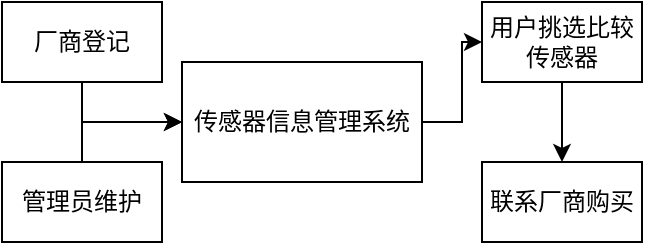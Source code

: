 <mxfile version="26.1.0">
  <diagram name="第 1 页" id="pTq5O94-V22p1Tz9X0fh">
    <mxGraphModel dx="600" dy="305" grid="1" gridSize="10" guides="1" tooltips="1" connect="1" arrows="1" fold="1" page="1" pageScale="1" pageWidth="827" pageHeight="1169" math="0" shadow="0">
      <root>
        <mxCell id="0" />
        <mxCell id="1" parent="0" />
        <mxCell id="aflgKa87NV57oEF12Uta-4" style="edgeStyle=orthogonalEdgeStyle;rounded=0;orthogonalLoop=1;jettySize=auto;html=1;exitX=0.5;exitY=1;exitDx=0;exitDy=0;entryX=0;entryY=0.5;entryDx=0;entryDy=0;" edge="1" parent="1" source="aflgKa87NV57oEF12Uta-1" target="aflgKa87NV57oEF12Uta-3">
          <mxGeometry relative="1" as="geometry" />
        </mxCell>
        <mxCell id="aflgKa87NV57oEF12Uta-1" value="厂商登记" style="rounded=0;whiteSpace=wrap;html=1;" vertex="1" parent="1">
          <mxGeometry x="80" y="80" width="80" height="40" as="geometry" />
        </mxCell>
        <mxCell id="aflgKa87NV57oEF12Uta-5" style="edgeStyle=orthogonalEdgeStyle;rounded=0;orthogonalLoop=1;jettySize=auto;html=1;exitX=0.5;exitY=0;exitDx=0;exitDy=0;" edge="1" parent="1" source="aflgKa87NV57oEF12Uta-2" target="aflgKa87NV57oEF12Uta-3">
          <mxGeometry relative="1" as="geometry" />
        </mxCell>
        <mxCell id="aflgKa87NV57oEF12Uta-2" value="管理员维护" style="rounded=0;whiteSpace=wrap;html=1;" vertex="1" parent="1">
          <mxGeometry x="80" y="160" width="80" height="40" as="geometry" />
        </mxCell>
        <mxCell id="aflgKa87NV57oEF12Uta-7" style="edgeStyle=orthogonalEdgeStyle;rounded=0;orthogonalLoop=1;jettySize=auto;html=1;exitX=1;exitY=0.5;exitDx=0;exitDy=0;entryX=0;entryY=0.5;entryDx=0;entryDy=0;" edge="1" parent="1" source="aflgKa87NV57oEF12Uta-3" target="aflgKa87NV57oEF12Uta-6">
          <mxGeometry relative="1" as="geometry" />
        </mxCell>
        <mxCell id="aflgKa87NV57oEF12Uta-3" value="传感器信息管理系统" style="rounded=0;whiteSpace=wrap;html=1;" vertex="1" parent="1">
          <mxGeometry x="170" y="110" width="120" height="60" as="geometry" />
        </mxCell>
        <mxCell id="aflgKa87NV57oEF12Uta-10" value="" style="edgeStyle=orthogonalEdgeStyle;rounded=0;orthogonalLoop=1;jettySize=auto;html=1;" edge="1" parent="1" source="aflgKa87NV57oEF12Uta-6" target="aflgKa87NV57oEF12Uta-8">
          <mxGeometry relative="1" as="geometry" />
        </mxCell>
        <mxCell id="aflgKa87NV57oEF12Uta-6" value="用户挑选比较传感器" style="rounded=0;whiteSpace=wrap;html=1;" vertex="1" parent="1">
          <mxGeometry x="320" y="80" width="80" height="40" as="geometry" />
        </mxCell>
        <mxCell id="aflgKa87NV57oEF12Uta-8" value="联系厂商购买" style="rounded=0;whiteSpace=wrap;html=1;" vertex="1" parent="1">
          <mxGeometry x="320" y="160" width="80" height="40" as="geometry" />
        </mxCell>
      </root>
    </mxGraphModel>
  </diagram>
</mxfile>

